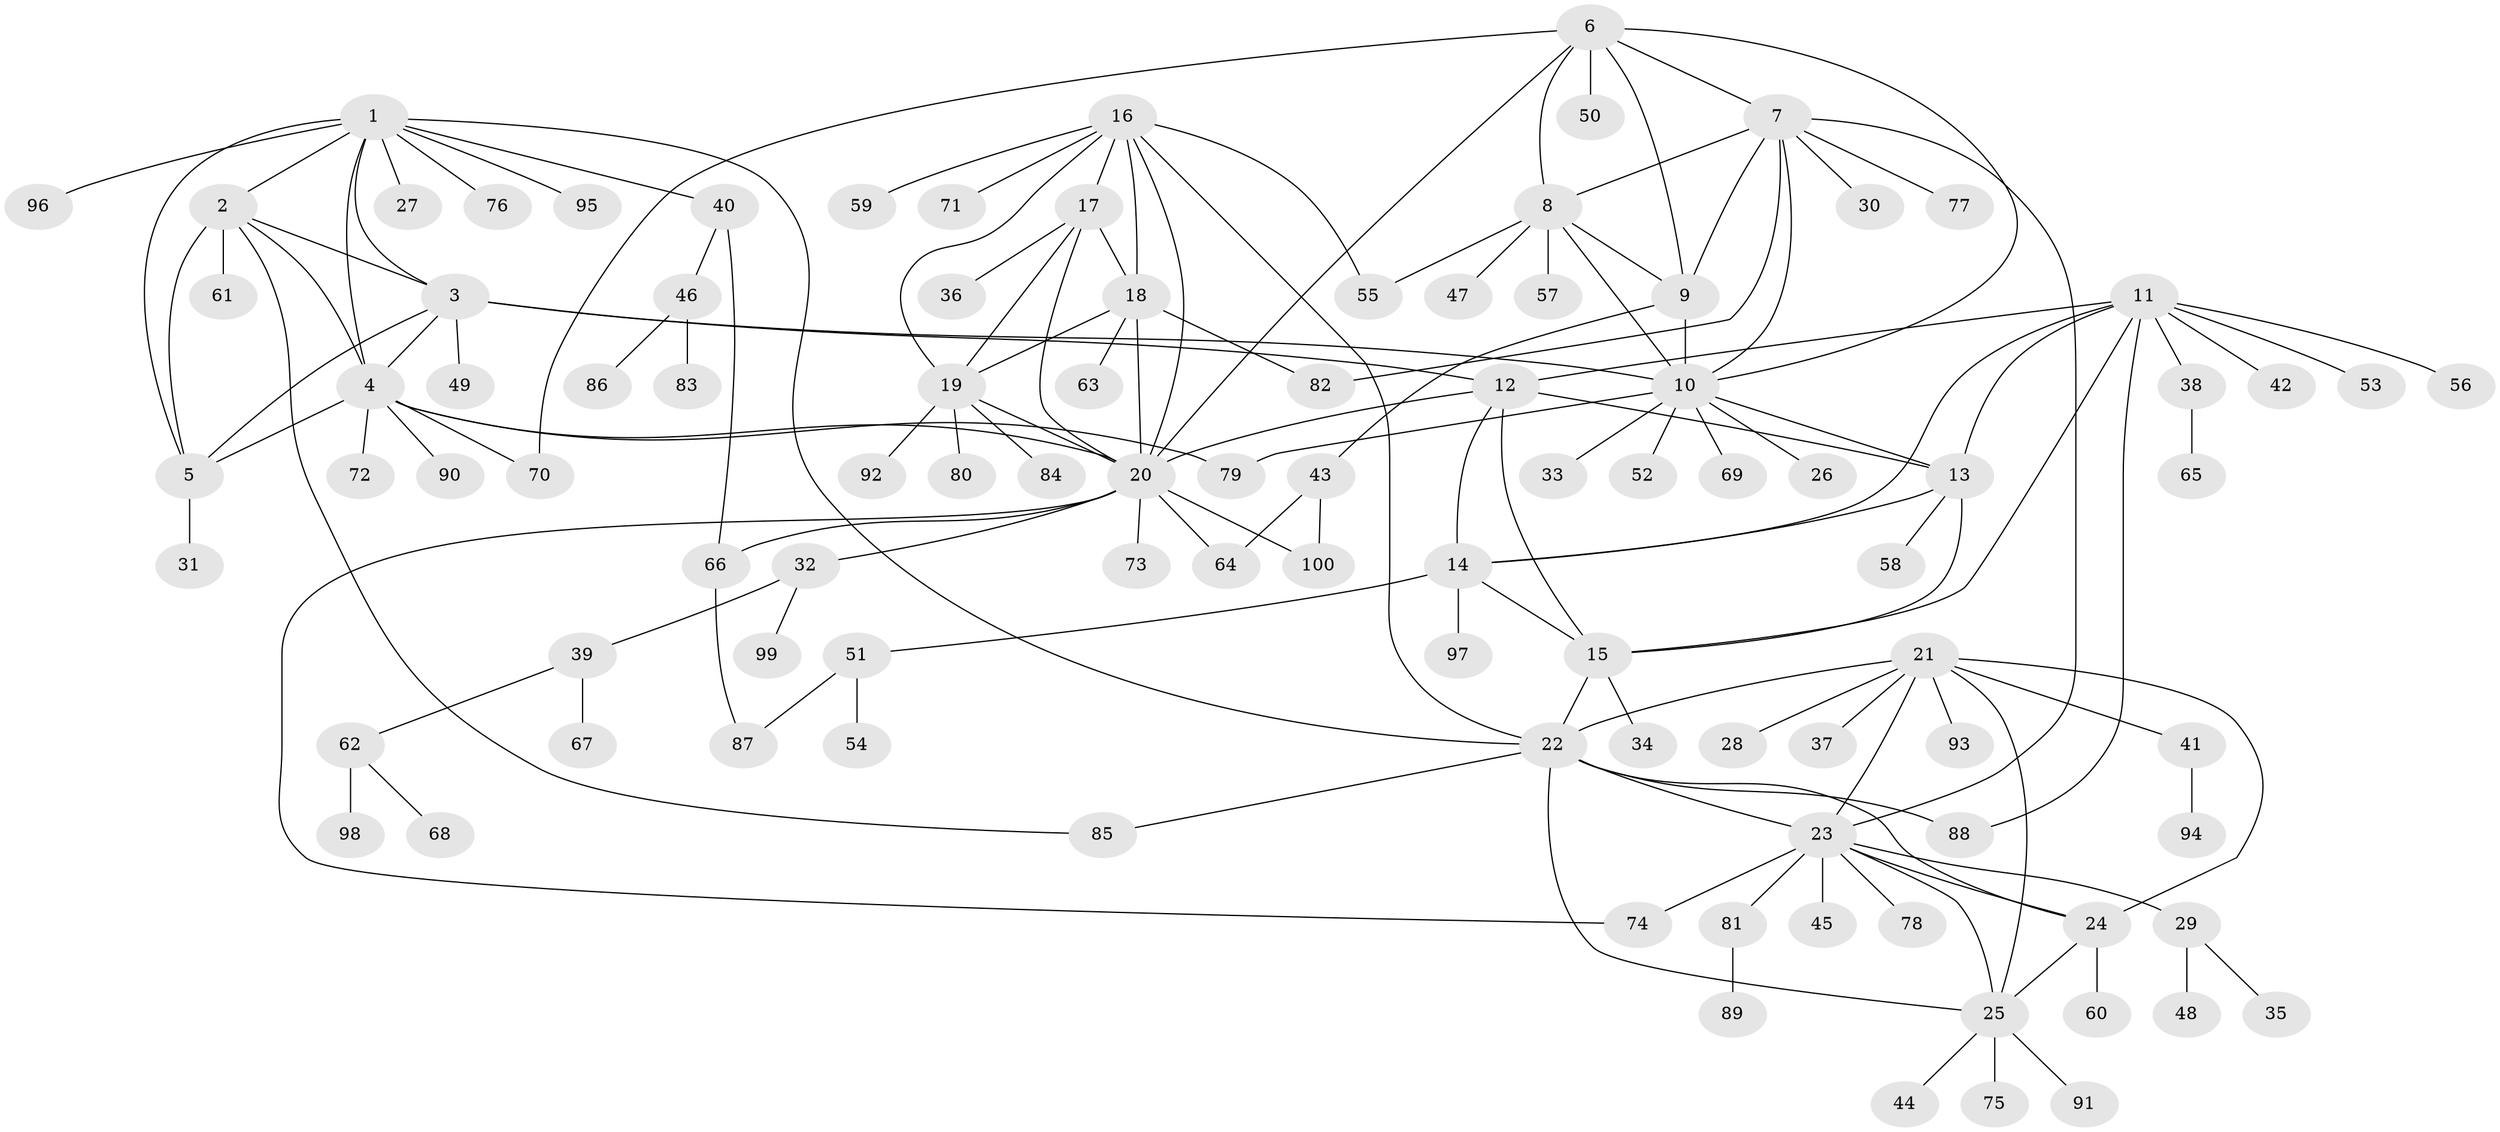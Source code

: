 // coarse degree distribution, {4: 0.06, 5: 0.02, 1: 0.74, 6: 0.02, 2: 0.08, 8: 0.02, 12: 0.02, 17: 0.02, 9: 0.02}
// Generated by graph-tools (version 1.1) at 2025/57/03/04/25 21:57:39]
// undirected, 100 vertices, 146 edges
graph export_dot {
graph [start="1"]
  node [color=gray90,style=filled];
  1;
  2;
  3;
  4;
  5;
  6;
  7;
  8;
  9;
  10;
  11;
  12;
  13;
  14;
  15;
  16;
  17;
  18;
  19;
  20;
  21;
  22;
  23;
  24;
  25;
  26;
  27;
  28;
  29;
  30;
  31;
  32;
  33;
  34;
  35;
  36;
  37;
  38;
  39;
  40;
  41;
  42;
  43;
  44;
  45;
  46;
  47;
  48;
  49;
  50;
  51;
  52;
  53;
  54;
  55;
  56;
  57;
  58;
  59;
  60;
  61;
  62;
  63;
  64;
  65;
  66;
  67;
  68;
  69;
  70;
  71;
  72;
  73;
  74;
  75;
  76;
  77;
  78;
  79;
  80;
  81;
  82;
  83;
  84;
  85;
  86;
  87;
  88;
  89;
  90;
  91;
  92;
  93;
  94;
  95;
  96;
  97;
  98;
  99;
  100;
  1 -- 2;
  1 -- 3;
  1 -- 4;
  1 -- 5;
  1 -- 22;
  1 -- 27;
  1 -- 40;
  1 -- 76;
  1 -- 95;
  1 -- 96;
  2 -- 3;
  2 -- 4;
  2 -- 5;
  2 -- 61;
  2 -- 85;
  3 -- 4;
  3 -- 5;
  3 -- 10;
  3 -- 12;
  3 -- 49;
  4 -- 5;
  4 -- 20;
  4 -- 70;
  4 -- 72;
  4 -- 79;
  4 -- 90;
  5 -- 31;
  6 -- 7;
  6 -- 8;
  6 -- 9;
  6 -- 10;
  6 -- 20;
  6 -- 50;
  6 -- 70;
  7 -- 8;
  7 -- 9;
  7 -- 10;
  7 -- 23;
  7 -- 30;
  7 -- 77;
  7 -- 82;
  8 -- 9;
  8 -- 10;
  8 -- 47;
  8 -- 55;
  8 -- 57;
  9 -- 10;
  9 -- 43;
  10 -- 13;
  10 -- 26;
  10 -- 33;
  10 -- 52;
  10 -- 69;
  10 -- 79;
  11 -- 12;
  11 -- 13;
  11 -- 14;
  11 -- 15;
  11 -- 38;
  11 -- 42;
  11 -- 53;
  11 -- 56;
  11 -- 88;
  12 -- 13;
  12 -- 14;
  12 -- 15;
  12 -- 20;
  13 -- 14;
  13 -- 15;
  13 -- 58;
  14 -- 15;
  14 -- 51;
  14 -- 97;
  15 -- 22;
  15 -- 34;
  16 -- 17;
  16 -- 18;
  16 -- 19;
  16 -- 20;
  16 -- 22;
  16 -- 55;
  16 -- 59;
  16 -- 71;
  17 -- 18;
  17 -- 19;
  17 -- 20;
  17 -- 36;
  18 -- 19;
  18 -- 20;
  18 -- 63;
  18 -- 82;
  19 -- 20;
  19 -- 80;
  19 -- 84;
  19 -- 92;
  20 -- 32;
  20 -- 64;
  20 -- 66;
  20 -- 73;
  20 -- 74;
  20 -- 100;
  21 -- 22;
  21 -- 23;
  21 -- 24;
  21 -- 25;
  21 -- 28;
  21 -- 37;
  21 -- 41;
  21 -- 93;
  22 -- 23;
  22 -- 24;
  22 -- 25;
  22 -- 85;
  22 -- 88;
  23 -- 24;
  23 -- 25;
  23 -- 29;
  23 -- 45;
  23 -- 74;
  23 -- 78;
  23 -- 81;
  24 -- 25;
  24 -- 60;
  25 -- 44;
  25 -- 75;
  25 -- 91;
  29 -- 35;
  29 -- 48;
  32 -- 39;
  32 -- 99;
  38 -- 65;
  39 -- 62;
  39 -- 67;
  40 -- 46;
  40 -- 66;
  41 -- 94;
  43 -- 64;
  43 -- 100;
  46 -- 83;
  46 -- 86;
  51 -- 54;
  51 -- 87;
  62 -- 68;
  62 -- 98;
  66 -- 87;
  81 -- 89;
}

